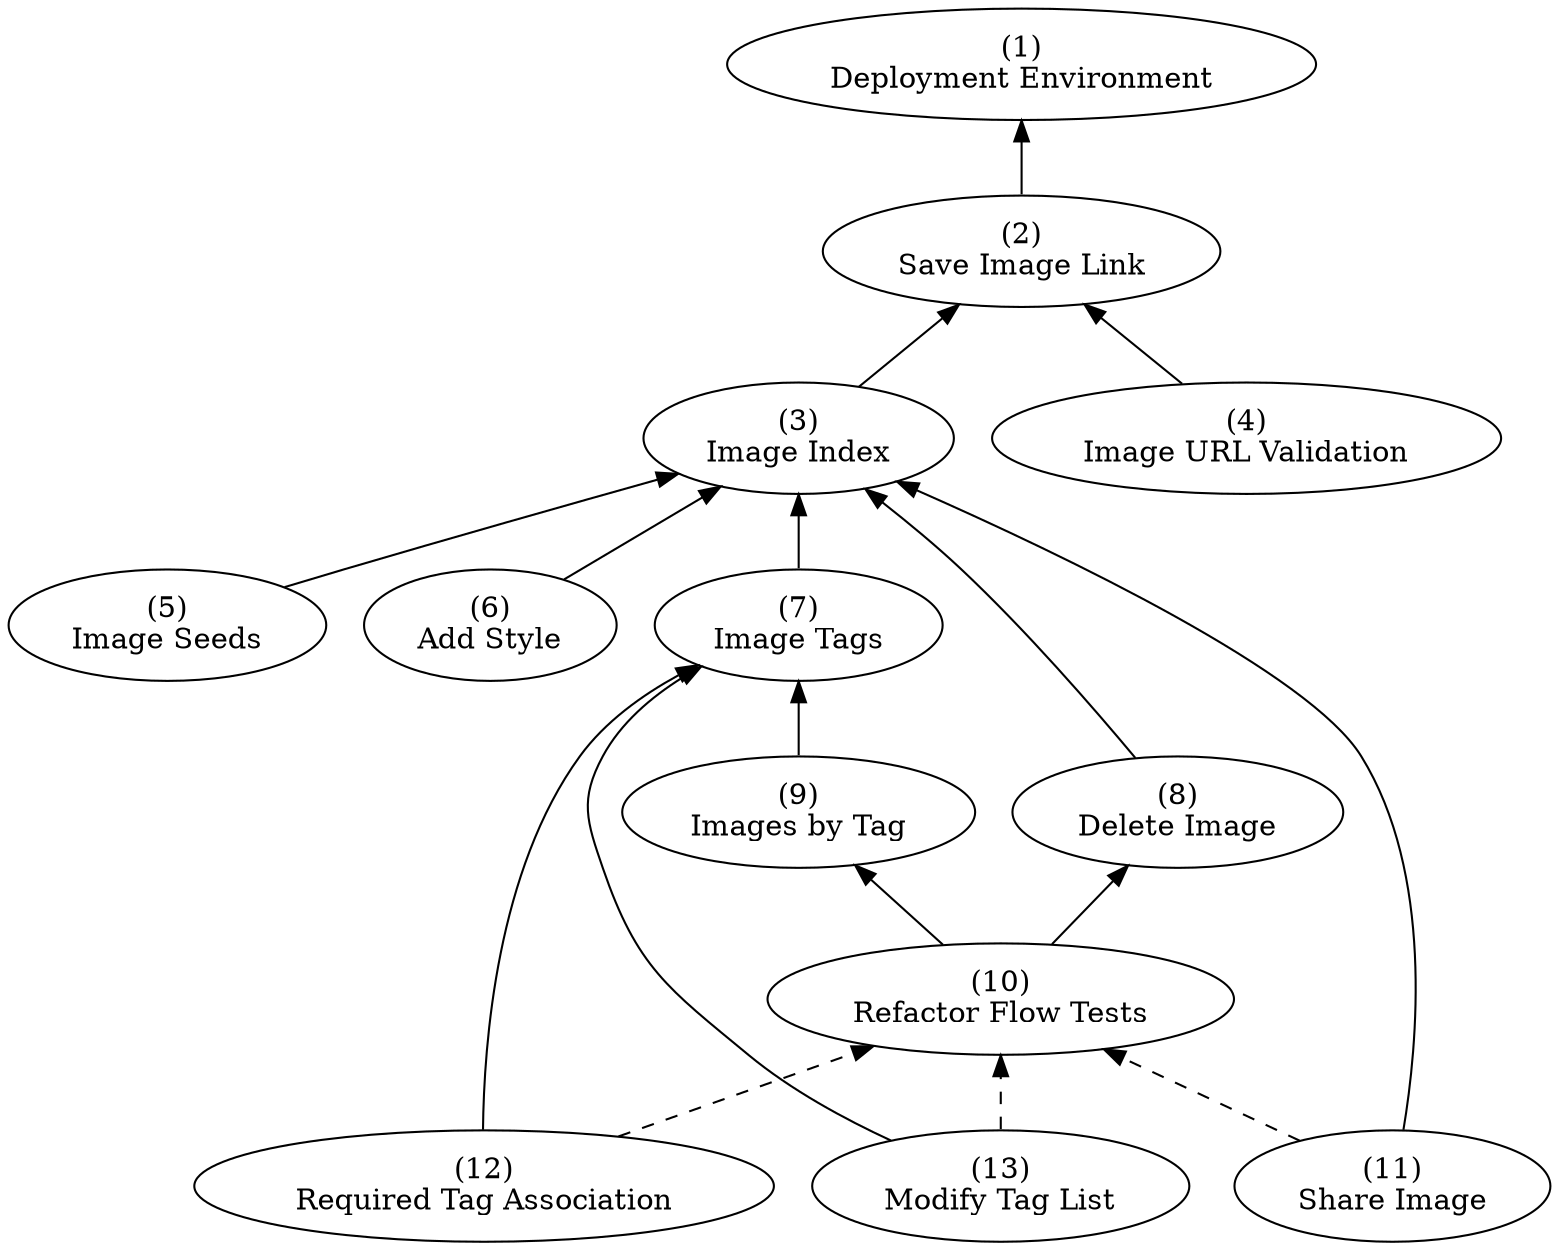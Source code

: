 digraph Dependencies {
  rankdir=BT;

  "Deployment Environment" [label="(1)\nDeployment Environment"]
  "Save Image Link" [label="(2)\nSave Image Link"]
  "Image Index" [label="(3)\nImage Index"]
  "Image URL Validation" [label="(4)\nImage URL Validation"]
  "Image Seeds" [label="(5)\nImage Seeds"]
  "Add Style" [label="(6)\nAdd Style"]
  "Image Tags" [label="(7)\nImage Tags"]
  "Delete Image" [label="(8)\nDelete Image"]
  "Images by Tag" [label="(9)\nImages by Tag"]
  "Refactor Flow Tests" [label="(10)\nRefactor Flow Tests"]
  "Share Image" [label="(11)\nShare Image"]
  "Required Tag Association" [label="(12)\nRequired Tag Association"]
  "Modify Tag List" [label="(13)\nModify Tag List"]

  "Add Style" -> "Image Index"
  "Delete Image" -> "Image Index"
  "Image Index" -> "Save Image Link"
  "Image Seeds" -> "Image Index"
  "Image Tags" -> "Image Index"
  "Image URL Validation" -> "Save Image Link"
  "Images by Tag" -> "Image Tags"
  "Modify Tag List" -> "Image Tags"
  "Modify Tag List" -> "Refactor Flow Tests" [style=dashed]
  "Refactor Flow Tests" -> "Delete Image"
  "Refactor Flow Tests" -> "Images by Tag"
  "Required Tag Association" -> "Image Tags"
  "Required Tag Association" -> "Refactor Flow Tests" [style=dashed]
  "Save Image Link" -> "Deployment Environment"
  "Share Image" -> "Image Index"
  "Share Image" -> "Refactor Flow Tests" [style=dashed]
}
